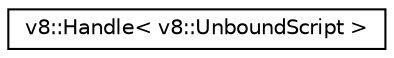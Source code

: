 digraph "Graphical Class Hierarchy"
{
  edge [fontname="Helvetica",fontsize="10",labelfontname="Helvetica",labelfontsize="10"];
  node [fontname="Helvetica",fontsize="10",shape=record];
  rankdir="LR";
  Node1 [label="v8::Handle\< v8::UnboundScript \>",height=0.2,width=0.4,color="black", fillcolor="white", style="filled",URL="$classv8_1_1Handle.html"];
}
